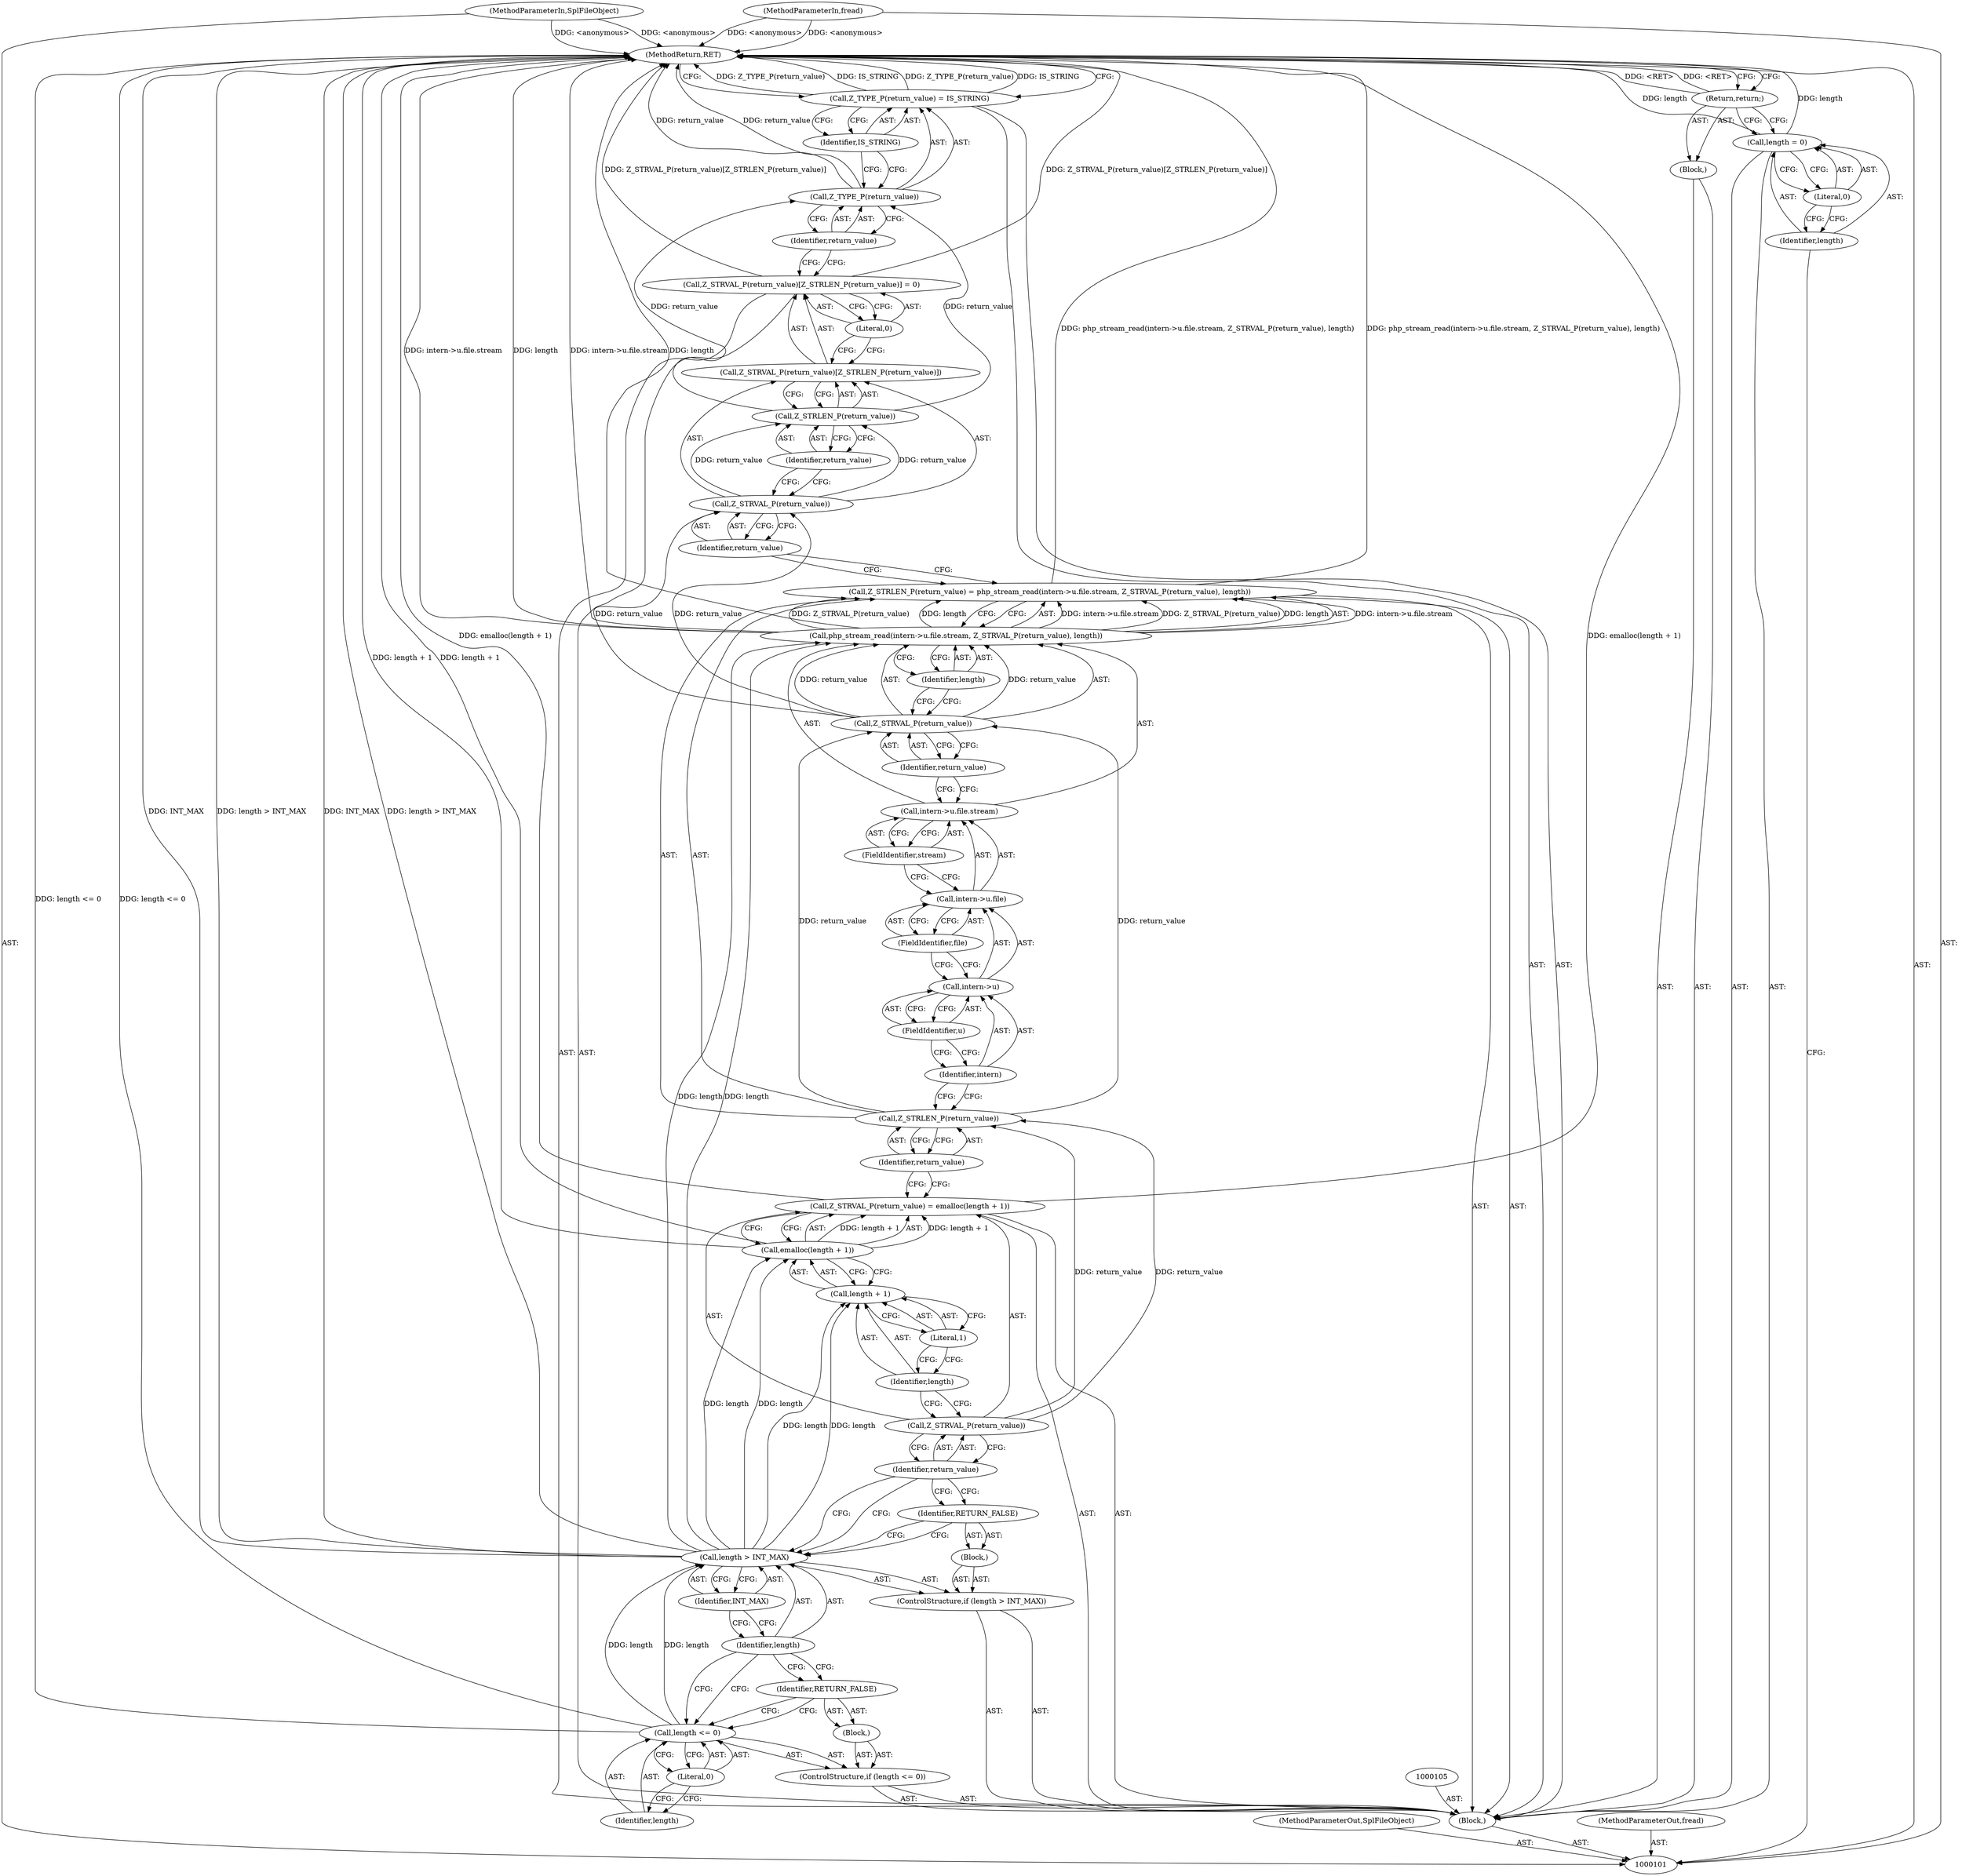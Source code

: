 digraph "0_php-src_7245bff300d3fa8bacbef7897ff080a6f1c23eba?w=1_40" {
"1000155" [label="(MethodReturn,RET)"];
"1000102" [label="(MethodParameterIn,SplFileObject)"];
"1000220" [label="(MethodParameterOut,SplFileObject)"];
"1000103" [label="(MethodParameterIn,fread)"];
"1000221" [label="(MethodParameterOut,fread)"];
"1000111" [label="(ControlStructure,if (length <= 0))"];
"1000114" [label="(Literal,0)"];
"1000115" [label="(Block,)"];
"1000112" [label="(Call,length <= 0)"];
"1000113" [label="(Identifier,length)"];
"1000116" [label="(Identifier,RETURN_FALSE)"];
"1000117" [label="(ControlStructure,if (length > INT_MAX))"];
"1000120" [label="(Identifier,INT_MAX)"];
"1000121" [label="(Block,)"];
"1000118" [label="(Call,length > INT_MAX)"];
"1000119" [label="(Identifier,length)"];
"1000122" [label="(Identifier,RETURN_FALSE)"];
"1000125" [label="(Identifier,return_value)"];
"1000123" [label="(Call,Z_STRVAL_P(return_value) = emalloc(length + 1))"];
"1000124" [label="(Call,Z_STRVAL_P(return_value))"];
"1000126" [label="(Call,emalloc(length + 1))"];
"1000127" [label="(Call,length + 1)"];
"1000128" [label="(Identifier,length)"];
"1000129" [label="(Literal,1)"];
"1000104" [label="(Block,)"];
"1000132" [label="(Identifier,return_value)"];
"1000130" [label="(Call,Z_STRLEN_P(return_value) = php_stream_read(intern->u.file.stream, Z_STRVAL_P(return_value), length))"];
"1000131" [label="(Call,Z_STRLEN_P(return_value))"];
"1000133" [label="(Call,php_stream_read(intern->u.file.stream, Z_STRVAL_P(return_value), length))"];
"1000134" [label="(Call,intern->u.file.stream)"];
"1000135" [label="(Call,intern->u.file)"];
"1000136" [label="(Call,intern->u)"];
"1000137" [label="(Identifier,intern)"];
"1000138" [label="(FieldIdentifier,u)"];
"1000139" [label="(FieldIdentifier,file)"];
"1000140" [label="(FieldIdentifier,stream)"];
"1000141" [label="(Call,Z_STRVAL_P(return_value))"];
"1000142" [label="(Identifier,return_value)"];
"1000143" [label="(Identifier,length)"];
"1000144" [label="(Call,Z_STRVAL_P(return_value)[Z_STRLEN_P(return_value)] = 0)"];
"1000145" [label="(Call,Z_STRVAL_P(return_value)[Z_STRLEN_P(return_value)])"];
"1000146" [label="(Call,Z_STRVAL_P(return_value))"];
"1000147" [label="(Identifier,return_value)"];
"1000148" [label="(Call,Z_STRLEN_P(return_value))"];
"1000149" [label="(Identifier,return_value)"];
"1000150" [label="(Literal,0)"];
"1000151" [label="(Call,Z_TYPE_P(return_value) = IS_STRING)"];
"1000152" [label="(Call,Z_TYPE_P(return_value))"];
"1000153" [label="(Identifier,return_value)"];
"1000154" [label="(Identifier,IS_STRING)"];
"1000108" [label="(Literal,0)"];
"1000106" [label="(Call,length = 0)"];
"1000107" [label="(Identifier,length)"];
"1000109" [label="(Block,)"];
"1000110" [label="(Return,return;)"];
"1000155" -> "1000101"  [label="AST: "];
"1000155" -> "1000110"  [label="CFG: "];
"1000155" -> "1000151"  [label="CFG: "];
"1000151" -> "1000155"  [label="DDG: Z_TYPE_P(return_value)"];
"1000151" -> "1000155"  [label="DDG: IS_STRING"];
"1000118" -> "1000155"  [label="DDG: length > INT_MAX"];
"1000118" -> "1000155"  [label="DDG: INT_MAX"];
"1000123" -> "1000155"  [label="DDG: emalloc(length + 1)"];
"1000106" -> "1000155"  [label="DDG: length"];
"1000103" -> "1000155"  [label="DDG: <anonymous>"];
"1000133" -> "1000155"  [label="DDG: intern->u.file.stream"];
"1000133" -> "1000155"  [label="DDG: length"];
"1000126" -> "1000155"  [label="DDG: length + 1"];
"1000152" -> "1000155"  [label="DDG: return_value"];
"1000130" -> "1000155"  [label="DDG: php_stream_read(intern->u.file.stream, Z_STRVAL_P(return_value), length)"];
"1000102" -> "1000155"  [label="DDG: <anonymous>"];
"1000112" -> "1000155"  [label="DDG: length <= 0"];
"1000144" -> "1000155"  [label="DDG: Z_STRVAL_P(return_value)[Z_STRLEN_P(return_value)]"];
"1000110" -> "1000155"  [label="DDG: <RET>"];
"1000102" -> "1000101"  [label="AST: "];
"1000102" -> "1000155"  [label="DDG: <anonymous>"];
"1000220" -> "1000101"  [label="AST: "];
"1000103" -> "1000101"  [label="AST: "];
"1000103" -> "1000155"  [label="DDG: <anonymous>"];
"1000221" -> "1000101"  [label="AST: "];
"1000111" -> "1000104"  [label="AST: "];
"1000112" -> "1000111"  [label="AST: "];
"1000115" -> "1000111"  [label="AST: "];
"1000114" -> "1000112"  [label="AST: "];
"1000114" -> "1000113"  [label="CFG: "];
"1000112" -> "1000114"  [label="CFG: "];
"1000115" -> "1000111"  [label="AST: "];
"1000116" -> "1000115"  [label="AST: "];
"1000112" -> "1000111"  [label="AST: "];
"1000112" -> "1000114"  [label="CFG: "];
"1000113" -> "1000112"  [label="AST: "];
"1000114" -> "1000112"  [label="AST: "];
"1000116" -> "1000112"  [label="CFG: "];
"1000119" -> "1000112"  [label="CFG: "];
"1000112" -> "1000155"  [label="DDG: length <= 0"];
"1000112" -> "1000118"  [label="DDG: length"];
"1000113" -> "1000112"  [label="AST: "];
"1000114" -> "1000113"  [label="CFG: "];
"1000116" -> "1000115"  [label="AST: "];
"1000116" -> "1000112"  [label="CFG: "];
"1000119" -> "1000116"  [label="CFG: "];
"1000117" -> "1000104"  [label="AST: "];
"1000118" -> "1000117"  [label="AST: "];
"1000121" -> "1000117"  [label="AST: "];
"1000120" -> "1000118"  [label="AST: "];
"1000120" -> "1000119"  [label="CFG: "];
"1000118" -> "1000120"  [label="CFG: "];
"1000121" -> "1000117"  [label="AST: "];
"1000122" -> "1000121"  [label="AST: "];
"1000118" -> "1000117"  [label="AST: "];
"1000118" -> "1000120"  [label="CFG: "];
"1000119" -> "1000118"  [label="AST: "];
"1000120" -> "1000118"  [label="AST: "];
"1000122" -> "1000118"  [label="CFG: "];
"1000125" -> "1000118"  [label="CFG: "];
"1000118" -> "1000155"  [label="DDG: length > INT_MAX"];
"1000118" -> "1000155"  [label="DDG: INT_MAX"];
"1000112" -> "1000118"  [label="DDG: length"];
"1000118" -> "1000126"  [label="DDG: length"];
"1000118" -> "1000127"  [label="DDG: length"];
"1000118" -> "1000133"  [label="DDG: length"];
"1000119" -> "1000118"  [label="AST: "];
"1000119" -> "1000116"  [label="CFG: "];
"1000119" -> "1000112"  [label="CFG: "];
"1000120" -> "1000119"  [label="CFG: "];
"1000122" -> "1000121"  [label="AST: "];
"1000122" -> "1000118"  [label="CFG: "];
"1000125" -> "1000122"  [label="CFG: "];
"1000125" -> "1000124"  [label="AST: "];
"1000125" -> "1000122"  [label="CFG: "];
"1000125" -> "1000118"  [label="CFG: "];
"1000124" -> "1000125"  [label="CFG: "];
"1000123" -> "1000104"  [label="AST: "];
"1000123" -> "1000126"  [label="CFG: "];
"1000124" -> "1000123"  [label="AST: "];
"1000126" -> "1000123"  [label="AST: "];
"1000132" -> "1000123"  [label="CFG: "];
"1000123" -> "1000155"  [label="DDG: emalloc(length + 1)"];
"1000126" -> "1000123"  [label="DDG: length + 1"];
"1000124" -> "1000123"  [label="AST: "];
"1000124" -> "1000125"  [label="CFG: "];
"1000125" -> "1000124"  [label="AST: "];
"1000128" -> "1000124"  [label="CFG: "];
"1000124" -> "1000131"  [label="DDG: return_value"];
"1000126" -> "1000123"  [label="AST: "];
"1000126" -> "1000127"  [label="CFG: "];
"1000127" -> "1000126"  [label="AST: "];
"1000123" -> "1000126"  [label="CFG: "];
"1000126" -> "1000155"  [label="DDG: length + 1"];
"1000126" -> "1000123"  [label="DDG: length + 1"];
"1000118" -> "1000126"  [label="DDG: length"];
"1000127" -> "1000126"  [label="AST: "];
"1000127" -> "1000129"  [label="CFG: "];
"1000128" -> "1000127"  [label="AST: "];
"1000129" -> "1000127"  [label="AST: "];
"1000126" -> "1000127"  [label="CFG: "];
"1000118" -> "1000127"  [label="DDG: length"];
"1000128" -> "1000127"  [label="AST: "];
"1000128" -> "1000124"  [label="CFG: "];
"1000129" -> "1000128"  [label="CFG: "];
"1000129" -> "1000127"  [label="AST: "];
"1000129" -> "1000128"  [label="CFG: "];
"1000127" -> "1000129"  [label="CFG: "];
"1000104" -> "1000101"  [label="AST: "];
"1000105" -> "1000104"  [label="AST: "];
"1000106" -> "1000104"  [label="AST: "];
"1000109" -> "1000104"  [label="AST: "];
"1000111" -> "1000104"  [label="AST: "];
"1000117" -> "1000104"  [label="AST: "];
"1000123" -> "1000104"  [label="AST: "];
"1000130" -> "1000104"  [label="AST: "];
"1000144" -> "1000104"  [label="AST: "];
"1000151" -> "1000104"  [label="AST: "];
"1000132" -> "1000131"  [label="AST: "];
"1000132" -> "1000123"  [label="CFG: "];
"1000131" -> "1000132"  [label="CFG: "];
"1000130" -> "1000104"  [label="AST: "];
"1000130" -> "1000133"  [label="CFG: "];
"1000131" -> "1000130"  [label="AST: "];
"1000133" -> "1000130"  [label="AST: "];
"1000147" -> "1000130"  [label="CFG: "];
"1000130" -> "1000155"  [label="DDG: php_stream_read(intern->u.file.stream, Z_STRVAL_P(return_value), length)"];
"1000133" -> "1000130"  [label="DDG: intern->u.file.stream"];
"1000133" -> "1000130"  [label="DDG: Z_STRVAL_P(return_value)"];
"1000133" -> "1000130"  [label="DDG: length"];
"1000131" -> "1000130"  [label="AST: "];
"1000131" -> "1000132"  [label="CFG: "];
"1000132" -> "1000131"  [label="AST: "];
"1000137" -> "1000131"  [label="CFG: "];
"1000124" -> "1000131"  [label="DDG: return_value"];
"1000131" -> "1000141"  [label="DDG: return_value"];
"1000133" -> "1000130"  [label="AST: "];
"1000133" -> "1000143"  [label="CFG: "];
"1000134" -> "1000133"  [label="AST: "];
"1000141" -> "1000133"  [label="AST: "];
"1000143" -> "1000133"  [label="AST: "];
"1000130" -> "1000133"  [label="CFG: "];
"1000133" -> "1000155"  [label="DDG: intern->u.file.stream"];
"1000133" -> "1000155"  [label="DDG: length"];
"1000133" -> "1000130"  [label="DDG: intern->u.file.stream"];
"1000133" -> "1000130"  [label="DDG: Z_STRVAL_P(return_value)"];
"1000133" -> "1000130"  [label="DDG: length"];
"1000141" -> "1000133"  [label="DDG: return_value"];
"1000118" -> "1000133"  [label="DDG: length"];
"1000134" -> "1000133"  [label="AST: "];
"1000134" -> "1000140"  [label="CFG: "];
"1000135" -> "1000134"  [label="AST: "];
"1000140" -> "1000134"  [label="AST: "];
"1000142" -> "1000134"  [label="CFG: "];
"1000135" -> "1000134"  [label="AST: "];
"1000135" -> "1000139"  [label="CFG: "];
"1000136" -> "1000135"  [label="AST: "];
"1000139" -> "1000135"  [label="AST: "];
"1000140" -> "1000135"  [label="CFG: "];
"1000136" -> "1000135"  [label="AST: "];
"1000136" -> "1000138"  [label="CFG: "];
"1000137" -> "1000136"  [label="AST: "];
"1000138" -> "1000136"  [label="AST: "];
"1000139" -> "1000136"  [label="CFG: "];
"1000137" -> "1000136"  [label="AST: "];
"1000137" -> "1000131"  [label="CFG: "];
"1000138" -> "1000137"  [label="CFG: "];
"1000138" -> "1000136"  [label="AST: "];
"1000138" -> "1000137"  [label="CFG: "];
"1000136" -> "1000138"  [label="CFG: "];
"1000139" -> "1000135"  [label="AST: "];
"1000139" -> "1000136"  [label="CFG: "];
"1000135" -> "1000139"  [label="CFG: "];
"1000140" -> "1000134"  [label="AST: "];
"1000140" -> "1000135"  [label="CFG: "];
"1000134" -> "1000140"  [label="CFG: "];
"1000141" -> "1000133"  [label="AST: "];
"1000141" -> "1000142"  [label="CFG: "];
"1000142" -> "1000141"  [label="AST: "];
"1000143" -> "1000141"  [label="CFG: "];
"1000141" -> "1000133"  [label="DDG: return_value"];
"1000131" -> "1000141"  [label="DDG: return_value"];
"1000141" -> "1000146"  [label="DDG: return_value"];
"1000142" -> "1000141"  [label="AST: "];
"1000142" -> "1000134"  [label="CFG: "];
"1000141" -> "1000142"  [label="CFG: "];
"1000143" -> "1000133"  [label="AST: "];
"1000143" -> "1000141"  [label="CFG: "];
"1000133" -> "1000143"  [label="CFG: "];
"1000144" -> "1000104"  [label="AST: "];
"1000144" -> "1000150"  [label="CFG: "];
"1000145" -> "1000144"  [label="AST: "];
"1000150" -> "1000144"  [label="AST: "];
"1000153" -> "1000144"  [label="CFG: "];
"1000144" -> "1000155"  [label="DDG: Z_STRVAL_P(return_value)[Z_STRLEN_P(return_value)]"];
"1000145" -> "1000144"  [label="AST: "];
"1000145" -> "1000148"  [label="CFG: "];
"1000146" -> "1000145"  [label="AST: "];
"1000148" -> "1000145"  [label="AST: "];
"1000150" -> "1000145"  [label="CFG: "];
"1000146" -> "1000145"  [label="AST: "];
"1000146" -> "1000147"  [label="CFG: "];
"1000147" -> "1000146"  [label="AST: "];
"1000149" -> "1000146"  [label="CFG: "];
"1000141" -> "1000146"  [label="DDG: return_value"];
"1000146" -> "1000148"  [label="DDG: return_value"];
"1000147" -> "1000146"  [label="AST: "];
"1000147" -> "1000130"  [label="CFG: "];
"1000146" -> "1000147"  [label="CFG: "];
"1000148" -> "1000145"  [label="AST: "];
"1000148" -> "1000149"  [label="CFG: "];
"1000149" -> "1000148"  [label="AST: "];
"1000145" -> "1000148"  [label="CFG: "];
"1000146" -> "1000148"  [label="DDG: return_value"];
"1000148" -> "1000152"  [label="DDG: return_value"];
"1000149" -> "1000148"  [label="AST: "];
"1000149" -> "1000146"  [label="CFG: "];
"1000148" -> "1000149"  [label="CFG: "];
"1000150" -> "1000144"  [label="AST: "];
"1000150" -> "1000145"  [label="CFG: "];
"1000144" -> "1000150"  [label="CFG: "];
"1000151" -> "1000104"  [label="AST: "];
"1000151" -> "1000154"  [label="CFG: "];
"1000152" -> "1000151"  [label="AST: "];
"1000154" -> "1000151"  [label="AST: "];
"1000155" -> "1000151"  [label="CFG: "];
"1000151" -> "1000155"  [label="DDG: Z_TYPE_P(return_value)"];
"1000151" -> "1000155"  [label="DDG: IS_STRING"];
"1000152" -> "1000151"  [label="AST: "];
"1000152" -> "1000153"  [label="CFG: "];
"1000153" -> "1000152"  [label="AST: "];
"1000154" -> "1000152"  [label="CFG: "];
"1000152" -> "1000155"  [label="DDG: return_value"];
"1000148" -> "1000152"  [label="DDG: return_value"];
"1000153" -> "1000152"  [label="AST: "];
"1000153" -> "1000144"  [label="CFG: "];
"1000152" -> "1000153"  [label="CFG: "];
"1000154" -> "1000151"  [label="AST: "];
"1000154" -> "1000152"  [label="CFG: "];
"1000151" -> "1000154"  [label="CFG: "];
"1000108" -> "1000106"  [label="AST: "];
"1000108" -> "1000107"  [label="CFG: "];
"1000106" -> "1000108"  [label="CFG: "];
"1000106" -> "1000104"  [label="AST: "];
"1000106" -> "1000108"  [label="CFG: "];
"1000107" -> "1000106"  [label="AST: "];
"1000108" -> "1000106"  [label="AST: "];
"1000110" -> "1000106"  [label="CFG: "];
"1000106" -> "1000155"  [label="DDG: length"];
"1000107" -> "1000106"  [label="AST: "];
"1000107" -> "1000101"  [label="CFG: "];
"1000108" -> "1000107"  [label="CFG: "];
"1000109" -> "1000104"  [label="AST: "];
"1000110" -> "1000109"  [label="AST: "];
"1000110" -> "1000109"  [label="AST: "];
"1000110" -> "1000106"  [label="CFG: "];
"1000155" -> "1000110"  [label="CFG: "];
"1000110" -> "1000155"  [label="DDG: <RET>"];
}
